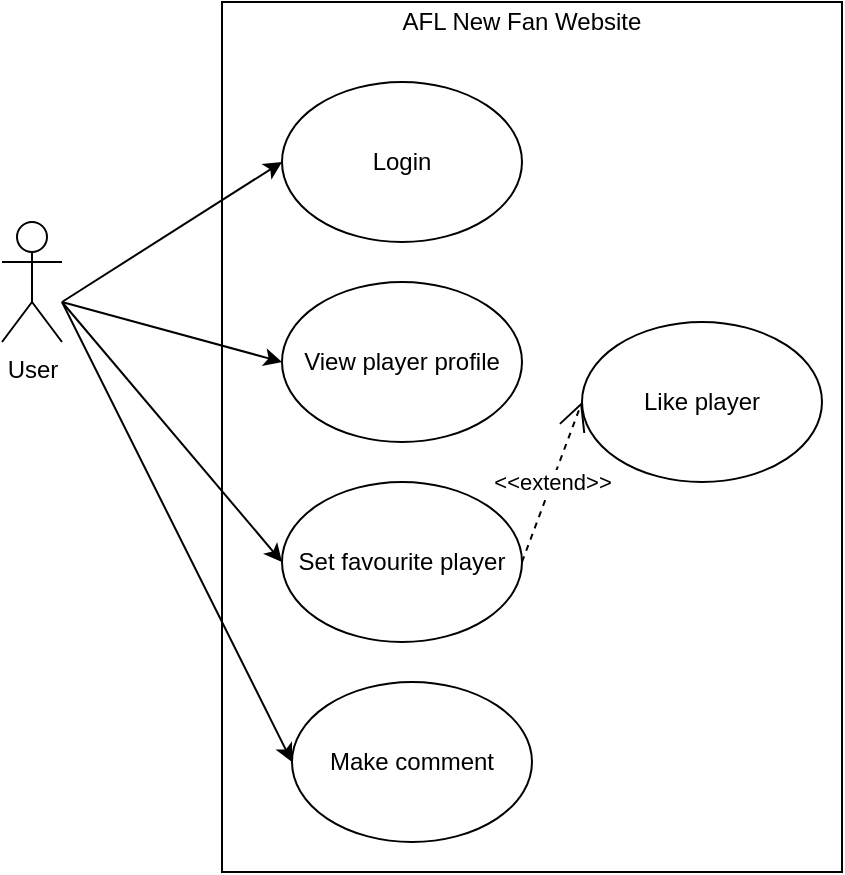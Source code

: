 <mxfile type="device" version="10.6.7"><diagram id="8Se3oINfAccP641KnrIJ" name="Page-1"><mxGraphModel grid="1" dx="840" dy="482" gridSize="10" guides="1" tooltips="1" connect="1" arrows="1" fold="1" page="1" pageScale="1" pageWidth="827" pageHeight="1169" math="0" shadow="0"><root><mxCell id="0"/><mxCell id="1" parent="0"/><mxCell id="_1cS3HRax96SotrZ8rzN-1" value="User" parent="1" style="shape=umlActor;verticalLabelPosition=bottom;labelBackgroundColor=#ffffff;verticalAlign=top;html=1;outlineConnect=0;" vertex="1"><mxGeometry as="geometry" x="120" y="320" width="30" height="60"/></mxCell><mxCell id="_1cS3HRax96SotrZ8rzN-5" value="" parent="1" style="rounded=0;whiteSpace=wrap;html=1;gradientColor=none;fillColor=none;" vertex="1"><mxGeometry as="geometry" x="230" y="210" width="310" height="435"/></mxCell><mxCell id="_1cS3HRax96SotrZ8rzN-6" value="Login&lt;br&gt;" parent="1" style="ellipse;whiteSpace=wrap;html=1;" vertex="1"><mxGeometry as="geometry" x="260" y="250" width="120" height="80"/></mxCell><mxCell id="_1cS3HRax96SotrZ8rzN-13" value="" parent="1" style="endArrow=classic;html=1;entryX=0;entryY=0.5;entryDx=0;entryDy=0;" edge="1" target="_1cS3HRax96SotrZ8rzN-6"><mxGeometry as="geometry" width="50" height="50" relative="1"><mxPoint as="sourcePoint" x="150" y="360"/><mxPoint as="targetPoint" x="230" y="320"/></mxGeometry></mxCell><mxCell id="JvtCWWR8DEYq4dEGuOxk-1" value="Like player&lt;br&gt;" parent="1" style="ellipse;whiteSpace=wrap;html=1;" vertex="1"><mxGeometry as="geometry" x="410" y="370" width="120" height="80"/></mxCell><mxCell id="JvtCWWR8DEYq4dEGuOxk-7" value="Set favourite player&lt;br&gt;" parent="1" style="ellipse;whiteSpace=wrap;html=1;" vertex="1"><mxGeometry as="geometry" x="260" y="450" width="120" height="80"/></mxCell><mxCell id="JvtCWWR8DEYq4dEGuOxk-11" value="View player profile&lt;br&gt;" parent="1" style="ellipse;whiteSpace=wrap;html=1;" vertex="1"><mxGeometry as="geometry" x="260" y="350" width="120" height="80"/></mxCell><mxCell id="JvtCWWR8DEYq4dEGuOxk-14" value="AFL New Fan Website&lt;br&gt;" parent="1" style="text;html=1;strokeColor=none;fillColor=none;align=center;verticalAlign=middle;whiteSpace=wrap;rounded=0;" vertex="1"><mxGeometry as="geometry" x="280" y="210" width="200" height="20"/></mxCell><mxCell id="Mx_W7LxBT7ICYWWpWHIh-1" value="Make comment" parent="1" style="ellipse;whiteSpace=wrap;html=1;" vertex="1"><mxGeometry as="geometry" x="265" y="550" width="120" height="80"/></mxCell><mxCell id="Mx_W7LxBT7ICYWWpWHIh-4" value="&amp;lt;&amp;lt;extend&amp;gt;&amp;gt;" parent="1" style="endArrow=open;endSize=12;dashed=1;html=1;entryX=0;entryY=0.5;entryDx=0;entryDy=0;" edge="1" target="JvtCWWR8DEYq4dEGuOxk-1"><mxGeometry as="geometry" width="160" relative="1"><mxPoint as="sourcePoint" x="380" y="490"/><mxPoint as="targetPoint" x="533" y="490"/></mxGeometry></mxCell><mxCell id="Mx_W7LxBT7ICYWWpWHIh-5" value="" parent="1" style="endArrow=classic;html=1;entryX=0;entryY=0.5;entryDx=0;entryDy=0;" edge="1" target="JvtCWWR8DEYq4dEGuOxk-11"><mxGeometry as="geometry" width="50" height="50" relative="1"><mxPoint as="sourcePoint" x="150" y="360"/><mxPoint as="targetPoint" x="270" y="300"/></mxGeometry></mxCell><mxCell id="Mx_W7LxBT7ICYWWpWHIh-6" value="" parent="1" style="endArrow=classic;html=1;entryX=0;entryY=0.5;entryDx=0;entryDy=0;" edge="1" target="JvtCWWR8DEYq4dEGuOxk-7"><mxGeometry as="geometry" width="50" height="50" relative="1"><mxPoint as="sourcePoint" x="150" y="360"/><mxPoint as="targetPoint" x="270" y="400"/></mxGeometry></mxCell><mxCell id="Mx_W7LxBT7ICYWWpWHIh-7" value="" parent="1" style="endArrow=classic;html=1;entryX=0;entryY=0.5;entryDx=0;entryDy=0;" edge="1" target="Mx_W7LxBT7ICYWWpWHIh-1"><mxGeometry as="geometry" width="50" height="50" relative="1"><mxPoint as="sourcePoint" x="150" y="360"/><mxPoint as="targetPoint" x="270" y="515"/></mxGeometry></mxCell></root></mxGraphModel></diagram></mxfile>